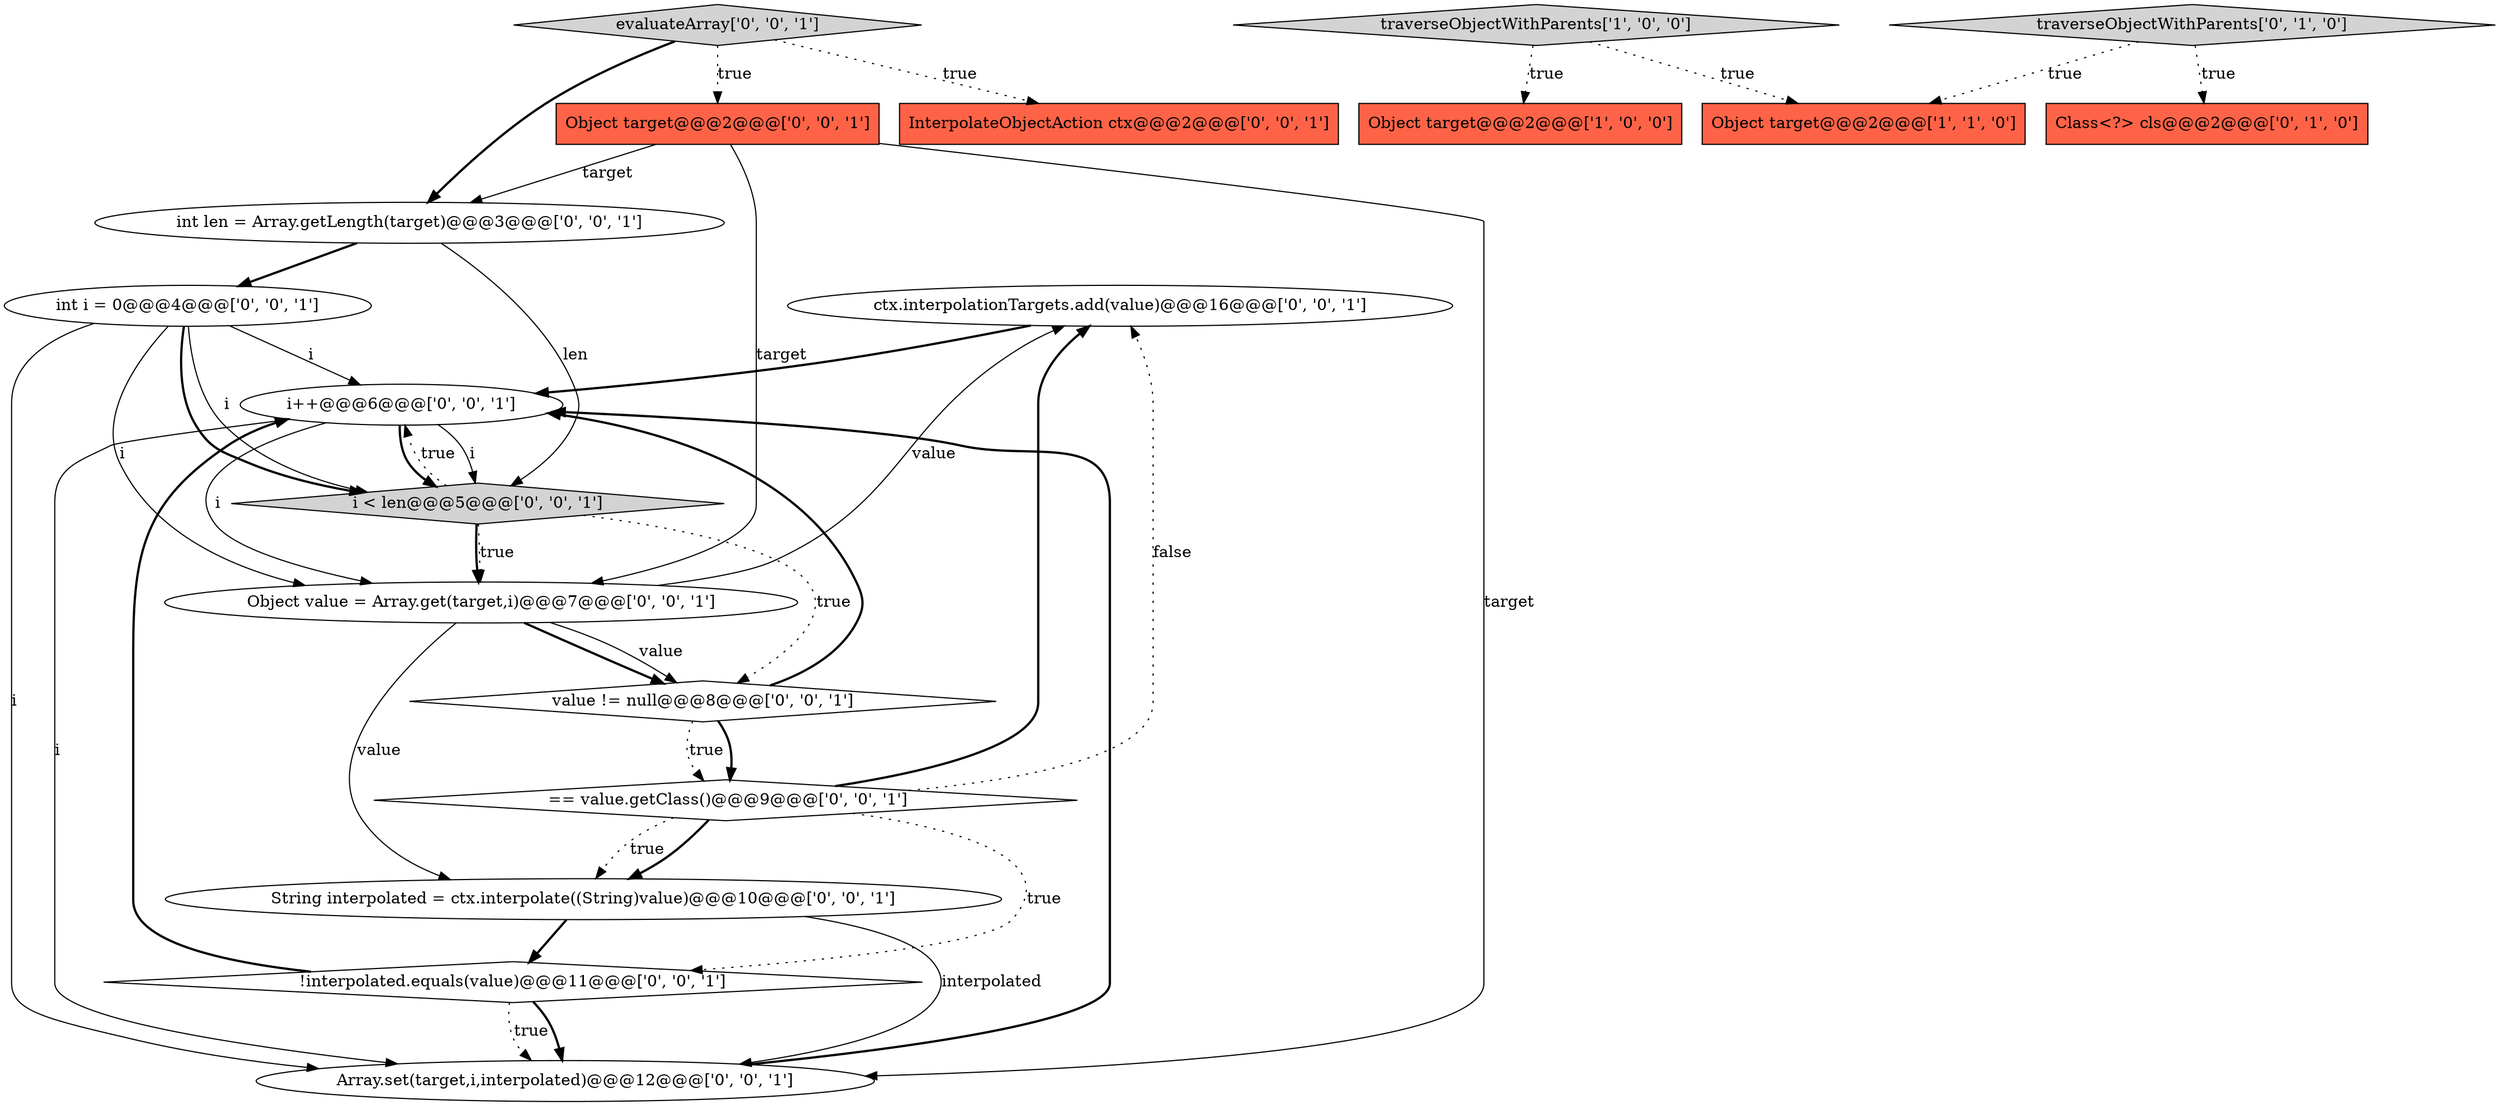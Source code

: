 digraph {
17 [style = filled, label = "ctx.interpolationTargets.add(value)@@@16@@@['0', '0', '1']", fillcolor = white, shape = ellipse image = "AAA0AAABBB3BBB"];
0 [style = filled, label = "Object target@@@2@@@['1', '0', '0']", fillcolor = tomato, shape = box image = "AAA0AAABBB1BBB"];
18 [style = filled, label = "Object target@@@2@@@['0', '0', '1']", fillcolor = tomato, shape = box image = "AAA0AAABBB3BBB"];
15 [style = filled, label = "Object value = Array.get(target,i)@@@7@@@['0', '0', '1']", fillcolor = white, shape = ellipse image = "AAA0AAABBB3BBB"];
2 [style = filled, label = "Object target@@@2@@@['1', '1', '0']", fillcolor = tomato, shape = box image = "AAA0AAABBB1BBB"];
6 [style = filled, label = "Array.set(target,i,interpolated)@@@12@@@['0', '0', '1']", fillcolor = white, shape = ellipse image = "AAA0AAABBB3BBB"];
7 [style = filled, label = "value != null@@@8@@@['0', '0', '1']", fillcolor = white, shape = diamond image = "AAA0AAABBB3BBB"];
10 [style = filled, label = "int len = Array.getLength(target)@@@3@@@['0', '0', '1']", fillcolor = white, shape = ellipse image = "AAA0AAABBB3BBB"];
3 [style = filled, label = "Class<?> cls@@@2@@@['0', '1', '0']", fillcolor = tomato, shape = box image = "AAA0AAABBB2BBB"];
1 [style = filled, label = "traverseObjectWithParents['1', '0', '0']", fillcolor = lightgray, shape = diamond image = "AAA0AAABBB1BBB"];
13 [style = filled, label = "i++@@@6@@@['0', '0', '1']", fillcolor = white, shape = ellipse image = "AAA0AAABBB3BBB"];
16 [style = filled, label = " == value.getClass()@@@9@@@['0', '0', '1']", fillcolor = white, shape = diamond image = "AAA0AAABBB3BBB"];
9 [style = filled, label = "String interpolated = ctx.interpolate((String)value)@@@10@@@['0', '0', '1']", fillcolor = white, shape = ellipse image = "AAA0AAABBB3BBB"];
12 [style = filled, label = "i < len@@@5@@@['0', '0', '1']", fillcolor = lightgray, shape = diamond image = "AAA0AAABBB3BBB"];
14 [style = filled, label = "evaluateArray['0', '0', '1']", fillcolor = lightgray, shape = diamond image = "AAA0AAABBB3BBB"];
4 [style = filled, label = "traverseObjectWithParents['0', '1', '0']", fillcolor = lightgray, shape = diamond image = "AAA0AAABBB2BBB"];
8 [style = filled, label = "!interpolated.equals(value)@@@11@@@['0', '0', '1']", fillcolor = white, shape = diamond image = "AAA0AAABBB3BBB"];
11 [style = filled, label = "InterpolateObjectAction ctx@@@2@@@['0', '0', '1']", fillcolor = tomato, shape = box image = "AAA0AAABBB3BBB"];
5 [style = filled, label = "int i = 0@@@4@@@['0', '0', '1']", fillcolor = white, shape = ellipse image = "AAA0AAABBB3BBB"];
12->7 [style = dotted, label="true"];
5->15 [style = solid, label="i"];
15->17 [style = solid, label="value"];
4->3 [style = dotted, label="true"];
14->18 [style = dotted, label="true"];
1->0 [style = dotted, label="true"];
10->12 [style = solid, label="len"];
13->12 [style = solid, label="i"];
12->15 [style = bold, label=""];
16->17 [style = dotted, label="false"];
8->6 [style = dotted, label="true"];
7->16 [style = bold, label=""];
12->13 [style = dotted, label="true"];
5->12 [style = solid, label="i"];
5->6 [style = solid, label="i"];
12->15 [style = dotted, label="true"];
5->13 [style = solid, label="i"];
6->13 [style = bold, label=""];
8->6 [style = bold, label=""];
18->15 [style = solid, label="target"];
15->7 [style = bold, label=""];
7->13 [style = bold, label=""];
13->12 [style = bold, label=""];
18->6 [style = solid, label="target"];
13->6 [style = solid, label="i"];
16->9 [style = dotted, label="true"];
15->9 [style = solid, label="value"];
17->13 [style = bold, label=""];
18->10 [style = solid, label="target"];
9->6 [style = solid, label="interpolated"];
8->13 [style = bold, label=""];
15->7 [style = solid, label="value"];
1->2 [style = dotted, label="true"];
5->12 [style = bold, label=""];
16->8 [style = dotted, label="true"];
16->17 [style = bold, label=""];
14->11 [style = dotted, label="true"];
9->8 [style = bold, label=""];
14->10 [style = bold, label=""];
7->16 [style = dotted, label="true"];
10->5 [style = bold, label=""];
13->15 [style = solid, label="i"];
4->2 [style = dotted, label="true"];
16->9 [style = bold, label=""];
}

